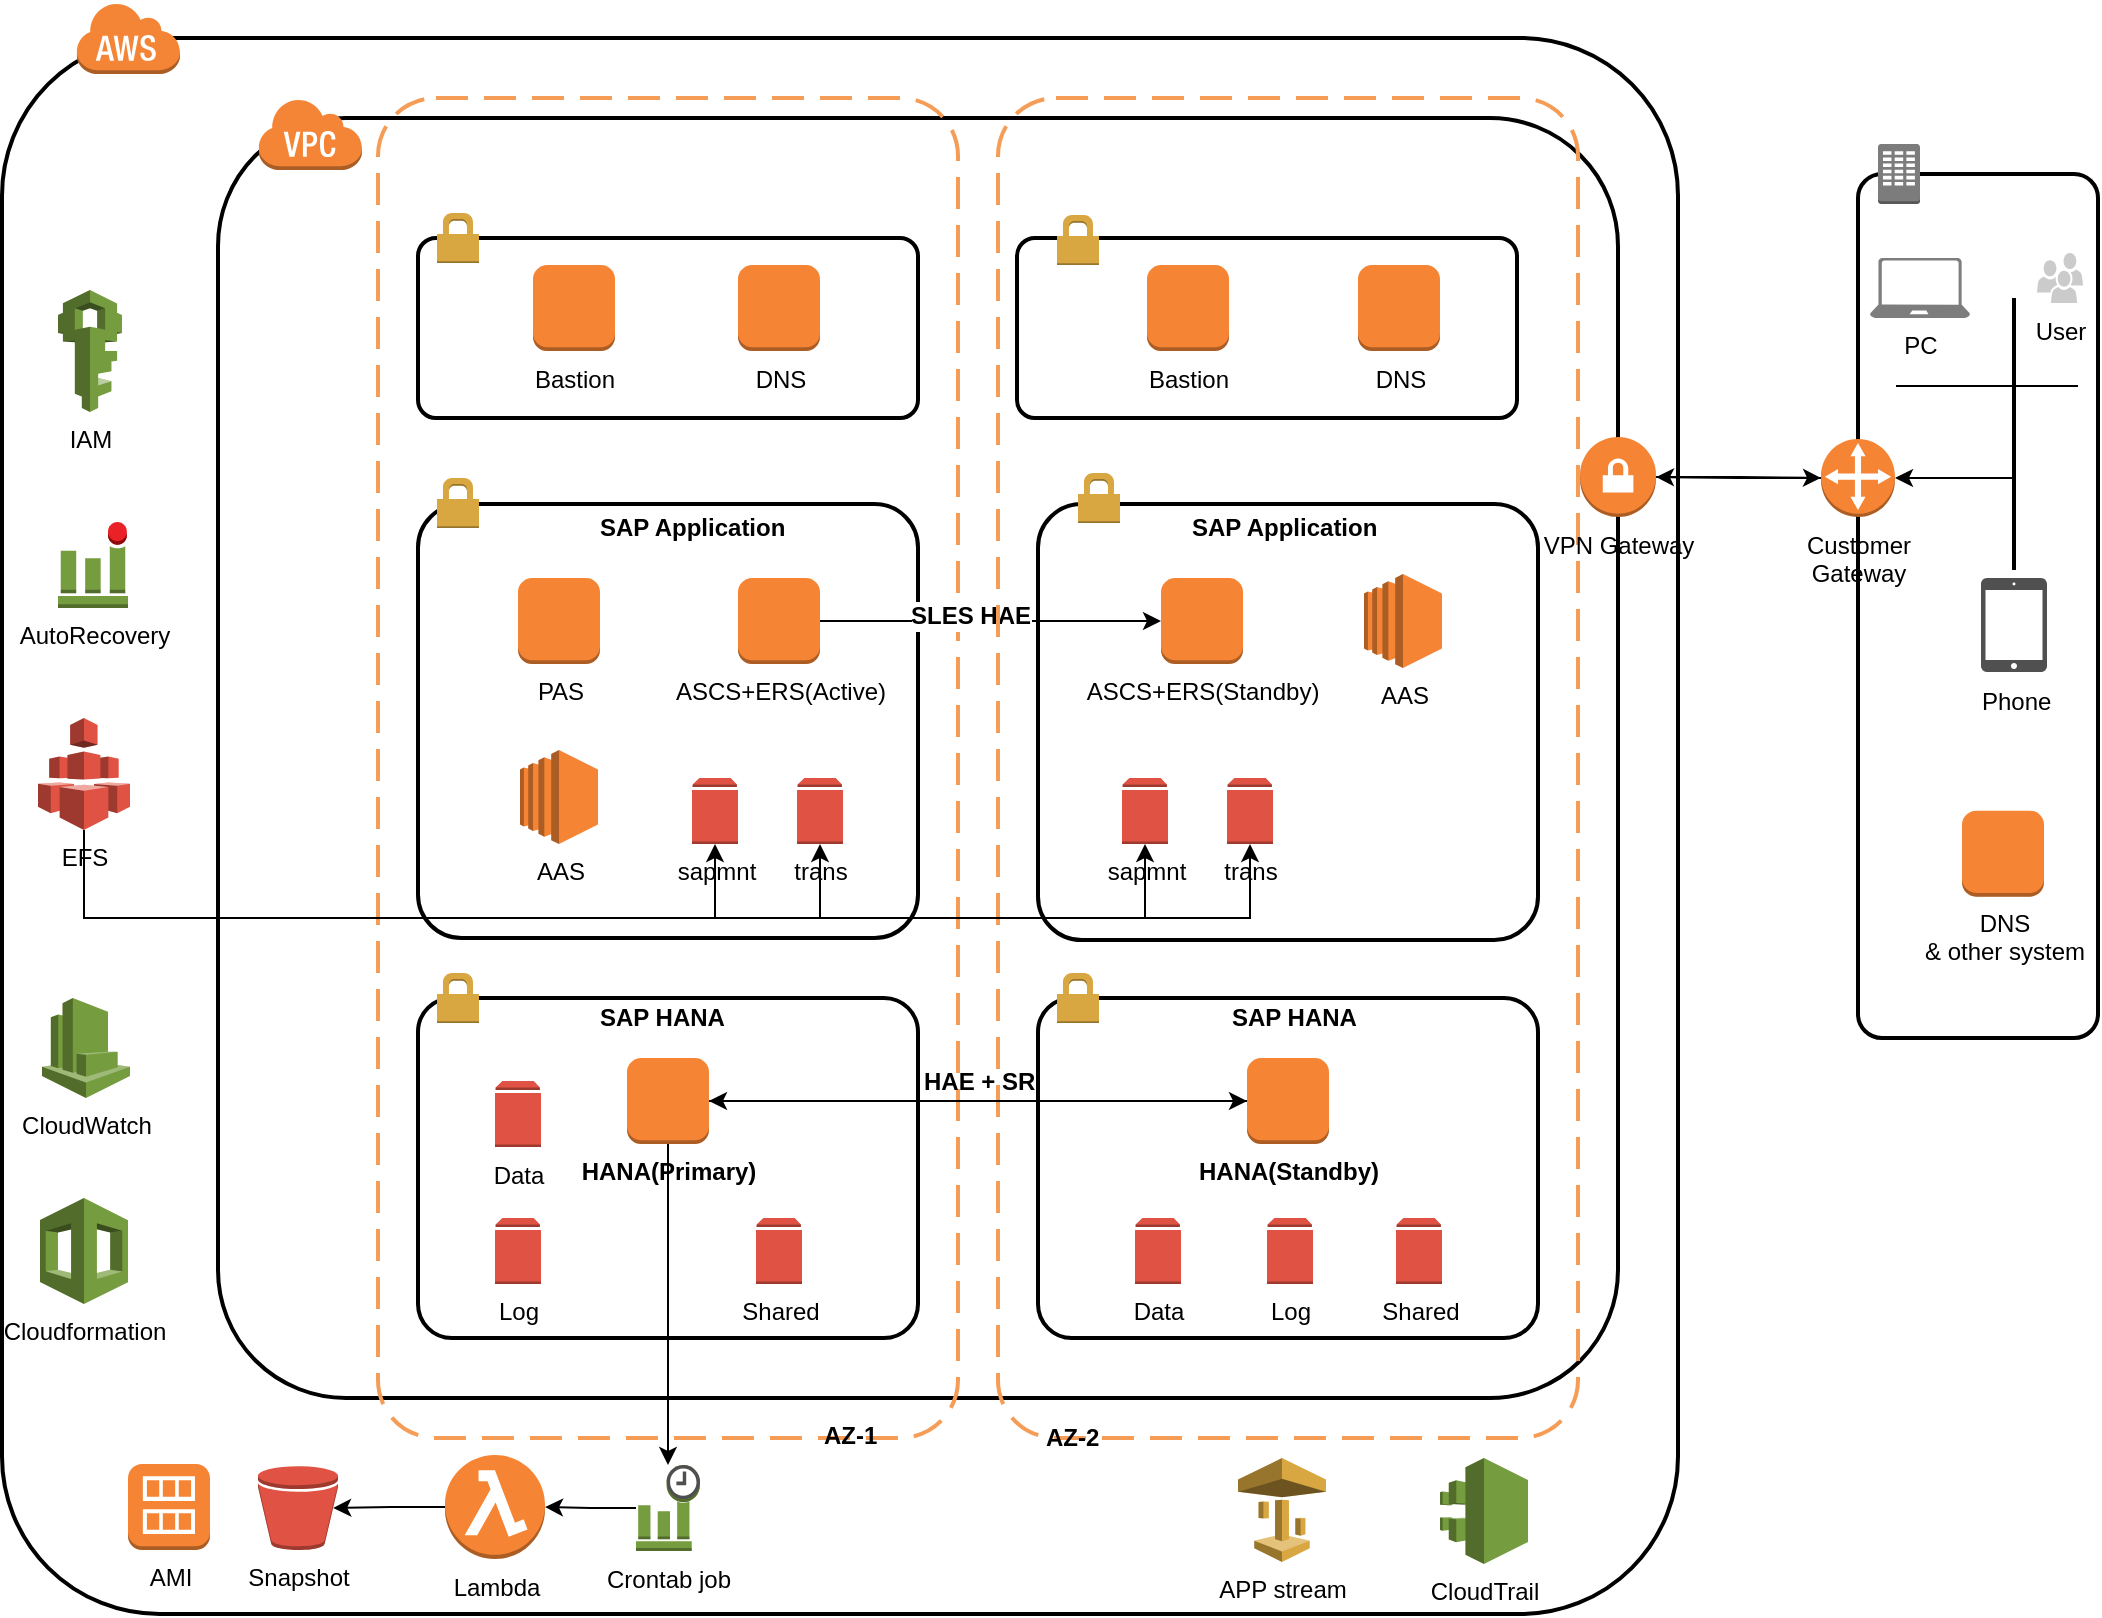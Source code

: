 <mxfile version="10.6.0" type="github"><diagram id="dujDWgbNfHfGC5KUw_C7" name="Page-1"><mxGraphModel dx="994" dy="427" grid="1" gridSize="10" guides="1" tooltips="1" connect="1" arrows="1" fold="1" page="1" pageScale="1" pageWidth="850" pageHeight="1100" math="0" shadow="0"><root><mxCell id="0"/><mxCell id="1" parent="0"/><mxCell id="T2yMUUpejcBu5jPSwRHJ-1" value="" style="rounded=1;arcSize=10;dashed=0;strokeColor=#000000;fillColor=none;gradientColor=none;strokeWidth=2;" parent="1" vertex="1"><mxGeometry x="102" y="180" width="838" height="788" as="geometry"/></mxCell><mxCell id="T2yMUUpejcBu5jPSwRHJ-2" value="" style="dashed=0;html=1;shape=mxgraph.aws3.cloud;fillColor=#F58536;gradientColor=none;dashed=0;" parent="1" vertex="1"><mxGeometry x="139" y="162" width="52" height="36" as="geometry"/></mxCell><mxCell id="T2yMUUpejcBu5jPSwRHJ-6" value="" style="rounded=1;arcSize=10;dashed=0;strokeColor=#000000;fillColor=none;gradientColor=none;strokeWidth=2;" parent="1" vertex="1"><mxGeometry x="210" y="220" width="700" height="640" as="geometry"/></mxCell><mxCell id="T2yMUUpejcBu5jPSwRHJ-7" value="" style="dashed=0;html=1;shape=mxgraph.aws3.virtual_private_cloud;fillColor=#F58536;gradientColor=none;dashed=0;" parent="1" vertex="1"><mxGeometry x="230" y="210" width="52" height="36" as="geometry"/></mxCell><mxCell id="T2yMUUpejcBu5jPSwRHJ-8" value="" style="rounded=1;arcSize=10;dashed=1;strokeColor=#F59D56;fillColor=none;gradientColor=none;dashPattern=8 4;strokeWidth=2;" parent="1" vertex="1"><mxGeometry x="290" y="210" width="290" height="670" as="geometry"/></mxCell><mxCell id="T2yMUUpejcBu5jPSwRHJ-10" value="" style="rounded=1;arcSize=10;dashed=0;strokeColor=#000000;fillColor=none;gradientColor=none;strokeWidth=2;" parent="1" vertex="1"><mxGeometry x="310" y="280" width="250" height="90" as="geometry"/></mxCell><mxCell id="T2yMUUpejcBu5jPSwRHJ-11" value="" style="dashed=0;html=1;shape=mxgraph.aws3.permissions;fillColor=#D9A741;gradientColor=none;dashed=0;" parent="1" vertex="1"><mxGeometry x="319.5" y="267.5" width="21" height="25" as="geometry"/></mxCell><mxCell id="T2yMUUpejcBu5jPSwRHJ-12" value="" style="rounded=1;arcSize=10;dashed=0;strokeColor=#000000;fillColor=none;gradientColor=none;strokeWidth=2;" parent="1" vertex="1"><mxGeometry x="310" y="413" width="250" height="217" as="geometry"/></mxCell><mxCell id="T2yMUUpejcBu5jPSwRHJ-13" value="" style="dashed=0;html=1;shape=mxgraph.aws3.permissions;fillColor=#D9A741;gradientColor=none;dashed=0;" parent="1" vertex="1"><mxGeometry x="319.5" y="400" width="21" height="25" as="geometry"/></mxCell><mxCell id="T2yMUUpejcBu5jPSwRHJ-25" style="edgeStyle=orthogonalEdgeStyle;rounded=0;orthogonalLoop=1;jettySize=auto;html=1;entryX=0;entryY=0.5;entryDx=0;entryDy=0;entryPerimeter=0;" parent="1" source="T2yMUUpejcBu5jPSwRHJ-16" target="T2yMUUpejcBu5jPSwRHJ-23" edge="1"><mxGeometry relative="1" as="geometry"/></mxCell><mxCell id="T2yMUUpejcBu5jPSwRHJ-28" value="&lt;b&gt;SLES HAE&lt;/b&gt;" style="text;html=1;resizable=0;points=[];align=center;verticalAlign=middle;labelBackgroundColor=#ffffff;" parent="T2yMUUpejcBu5jPSwRHJ-25" vertex="1" connectable="0"><mxGeometry x="-0.006" y="11" relative="1" as="geometry"><mxPoint x="-10" y="8" as="offset"/></mxGeometry></mxCell><mxCell id="T2yMUUpejcBu5jPSwRHJ-16" value="ASCS+ERS(Active)" style="outlineConnect=0;dashed=0;verticalLabelPosition=bottom;verticalAlign=top;align=center;html=1;shape=mxgraph.aws3.instance;fillColor=#F58534;gradientColor=none;" parent="1" vertex="1"><mxGeometry x="470" y="450" width="41" height="43" as="geometry"/></mxCell><mxCell id="T2yMUUpejcBu5jPSwRHJ-17" value="PAS" style="outlineConnect=0;dashed=0;verticalLabelPosition=bottom;verticalAlign=top;align=center;html=1;shape=mxgraph.aws3.instance;fillColor=#F58534;gradientColor=none;" parent="1" vertex="1"><mxGeometry x="360" y="450" width="41" height="43" as="geometry"/></mxCell><mxCell id="T2yMUUpejcBu5jPSwRHJ-20" value="" style="rounded=1;arcSize=10;dashed=1;strokeColor=#F59D56;fillColor=none;gradientColor=none;dashPattern=8 4;strokeWidth=2;" parent="1" vertex="1"><mxGeometry x="600" y="210" width="290" height="670" as="geometry"/></mxCell><mxCell id="T2yMUUpejcBu5jPSwRHJ-21" value="" style="rounded=1;arcSize=10;dashed=0;strokeColor=#000000;fillColor=none;gradientColor=none;strokeWidth=2;" parent="1" vertex="1"><mxGeometry x="620" y="413" width="250" height="218" as="geometry"/></mxCell><mxCell id="T2yMUUpejcBu5jPSwRHJ-22" value="" style="dashed=0;html=1;shape=mxgraph.aws3.permissions;fillColor=#D9A741;gradientColor=none;dashed=0;" parent="1" vertex="1"><mxGeometry x="640" y="397.5" width="21" height="25" as="geometry"/></mxCell><mxCell id="T2yMUUpejcBu5jPSwRHJ-23" value="ASCS+ERS(Standby)" style="outlineConnect=0;dashed=0;verticalLabelPosition=bottom;verticalAlign=top;align=center;html=1;shape=mxgraph.aws3.instance;fillColor=#F58534;gradientColor=none;" parent="1" vertex="1"><mxGeometry x="681.5" y="450" width="41" height="43" as="geometry"/></mxCell><mxCell id="T2yMUUpejcBu5jPSwRHJ-26" value="sapmnt" style="outlineConnect=0;dashed=0;verticalLabelPosition=bottom;verticalAlign=top;align=center;html=1;shape=mxgraph.aws3.volume;fillColor=#E05243;gradientColor=none;" parent="1" vertex="1"><mxGeometry x="447" y="550" width="23" height="33" as="geometry"/></mxCell><mxCell id="T2yMUUpejcBu5jPSwRHJ-27" value="trans" style="outlineConnect=0;dashed=0;verticalLabelPosition=bottom;verticalAlign=top;align=center;html=1;shape=mxgraph.aws3.volume;fillColor=#E05243;gradientColor=none;" parent="1" vertex="1"><mxGeometry x="499.5" y="550" width="23" height="33" as="geometry"/></mxCell><mxCell id="T2yMUUpejcBu5jPSwRHJ-31" value="sapmnt" style="outlineConnect=0;dashed=0;verticalLabelPosition=bottom;verticalAlign=top;align=center;html=1;shape=mxgraph.aws3.volume;fillColor=#E05243;gradientColor=none;" parent="1" vertex="1"><mxGeometry x="662" y="550" width="23" height="33" as="geometry"/></mxCell><mxCell id="T2yMUUpejcBu5jPSwRHJ-32" value="trans" style="outlineConnect=0;dashed=0;verticalLabelPosition=bottom;verticalAlign=top;align=center;html=1;shape=mxgraph.aws3.volume;fillColor=#E05243;gradientColor=none;" parent="1" vertex="1"><mxGeometry x="714.5" y="550" width="23" height="33" as="geometry"/></mxCell><mxCell id="T2yMUUpejcBu5jPSwRHJ-35" value="" style="rounded=1;arcSize=10;dashed=0;strokeColor=#000000;fillColor=none;gradientColor=none;strokeWidth=2;" parent="1" vertex="1"><mxGeometry x="310" y="660" width="250" height="170" as="geometry"/></mxCell><mxCell id="T2yMUUpejcBu5jPSwRHJ-36" value="" style="dashed=0;html=1;shape=mxgraph.aws3.permissions;fillColor=#D9A741;gradientColor=none;dashed=0;" parent="1" vertex="1"><mxGeometry x="319.5" y="647.5" width="21" height="25" as="geometry"/></mxCell><mxCell id="T2yMUUpejcBu5jPSwRHJ-37" value="SAP Application" style="text;html=1;resizable=0;points=[];autosize=1;align=left;verticalAlign=top;spacingTop=-4;fontStyle=1" parent="1" vertex="1"><mxGeometry x="398.5" y="415" width="100" height="20" as="geometry"/></mxCell><mxCell id="T2yMUUpejcBu5jPSwRHJ-42" value="SAP Application" style="text;html=1;resizable=0;points=[];autosize=1;align=left;verticalAlign=top;spacingTop=-4;fontStyle=1" parent="1" vertex="1"><mxGeometry x="695" y="415" width="100" height="20" as="geometry"/></mxCell><mxCell id="T2yMUUpejcBu5jPSwRHJ-45" style="edgeStyle=orthogonalEdgeStyle;rounded=0;orthogonalLoop=1;jettySize=auto;html=1;entryX=0.5;entryY=1;entryDx=0;entryDy=0;entryPerimeter=0;" parent="1" source="T2yMUUpejcBu5jPSwRHJ-44" target="T2yMUUpejcBu5jPSwRHJ-26" edge="1"><mxGeometry relative="1" as="geometry"><Array as="points"><mxPoint x="143" y="620"/><mxPoint x="459" y="620"/></Array></mxGeometry></mxCell><mxCell id="T2yMUUpejcBu5jPSwRHJ-46" style="edgeStyle=orthogonalEdgeStyle;rounded=0;orthogonalLoop=1;jettySize=auto;html=1;entryX=0.5;entryY=1;entryDx=0;entryDy=0;entryPerimeter=0;" parent="1" source="T2yMUUpejcBu5jPSwRHJ-44" target="T2yMUUpejcBu5jPSwRHJ-27" edge="1"><mxGeometry relative="1" as="geometry"><Array as="points"><mxPoint x="143" y="620"/><mxPoint x="511" y="620"/></Array></mxGeometry></mxCell><mxCell id="T2yMUUpejcBu5jPSwRHJ-47" style="edgeStyle=orthogonalEdgeStyle;rounded=0;orthogonalLoop=1;jettySize=auto;html=1;entryX=0.5;entryY=1;entryDx=0;entryDy=0;entryPerimeter=0;" parent="1" source="T2yMUUpejcBu5jPSwRHJ-44" target="T2yMUUpejcBu5jPSwRHJ-31" edge="1"><mxGeometry relative="1" as="geometry"><Array as="points"><mxPoint x="143" y="620"/><mxPoint x="674" y="620"/></Array></mxGeometry></mxCell><mxCell id="T2yMUUpejcBu5jPSwRHJ-48" style="edgeStyle=orthogonalEdgeStyle;rounded=0;orthogonalLoop=1;jettySize=auto;html=1;entryX=0.5;entryY=1;entryDx=0;entryDy=0;entryPerimeter=0;" parent="1" source="T2yMUUpejcBu5jPSwRHJ-44" target="T2yMUUpejcBu5jPSwRHJ-32" edge="1"><mxGeometry relative="1" as="geometry"><Array as="points"><mxPoint x="143" y="620"/><mxPoint x="726" y="620"/></Array></mxGeometry></mxCell><mxCell id="T2yMUUpejcBu5jPSwRHJ-44" value="EFS" style="outlineConnect=0;dashed=0;verticalLabelPosition=bottom;verticalAlign=top;align=center;html=1;shape=mxgraph.aws3.efs;fillColor=#E05243;gradientColor=none;" parent="1" vertex="1"><mxGeometry x="120" y="520" width="46" height="56" as="geometry"/></mxCell><mxCell id="T2yMUUpejcBu5jPSwRHJ-55" style="edgeStyle=orthogonalEdgeStyle;rounded=0;orthogonalLoop=1;jettySize=auto;html=1;" parent="1" source="T2yMUUpejcBu5jPSwRHJ-50" target="T2yMUUpejcBu5jPSwRHJ-54" edge="1"><mxGeometry relative="1" as="geometry"/></mxCell><mxCell id="T2yMUUpejcBu5jPSwRHJ-72" style="edgeStyle=orthogonalEdgeStyle;rounded=0;orthogonalLoop=1;jettySize=auto;html=1;" parent="1" source="T2yMUUpejcBu5jPSwRHJ-50" target="T2yMUUpejcBu5jPSwRHJ-71" edge="1"><mxGeometry relative="1" as="geometry"/></mxCell><mxCell id="T2yMUUpejcBu5jPSwRHJ-50" value="&lt;b&gt;HANA(Primary)&lt;/b&gt;" style="outlineConnect=0;dashed=0;verticalLabelPosition=bottom;verticalAlign=top;align=center;html=1;shape=mxgraph.aws3.instance;fillColor=#F58534;gradientColor=none;" parent="1" vertex="1"><mxGeometry x="414.5" y="690" width="41" height="43" as="geometry"/></mxCell><mxCell id="T2yMUUpejcBu5jPSwRHJ-52" value="" style="rounded=1;arcSize=10;dashed=0;strokeColor=#000000;fillColor=none;gradientColor=none;strokeWidth=2;" parent="1" vertex="1"><mxGeometry x="620" y="660" width="250" height="170" as="geometry"/></mxCell><mxCell id="T2yMUUpejcBu5jPSwRHJ-53" value="" style="dashed=0;html=1;shape=mxgraph.aws3.permissions;fillColor=#D9A741;gradientColor=none;dashed=0;" parent="1" vertex="1"><mxGeometry x="629.5" y="647.5" width="21" height="25" as="geometry"/></mxCell><mxCell id="T2yMUUpejcBu5jPSwRHJ-57" style="edgeStyle=orthogonalEdgeStyle;rounded=0;orthogonalLoop=1;jettySize=auto;html=1;" parent="1" source="T2yMUUpejcBu5jPSwRHJ-54" target="T2yMUUpejcBu5jPSwRHJ-50" edge="1"><mxGeometry relative="1" as="geometry"/></mxCell><mxCell id="T2yMUUpejcBu5jPSwRHJ-54" value="&lt;b&gt;HANA(Standby)&lt;/b&gt;" style="outlineConnect=0;dashed=0;verticalLabelPosition=bottom;verticalAlign=top;align=center;html=1;shape=mxgraph.aws3.instance;fillColor=#F58534;gradientColor=none;" parent="1" vertex="1"><mxGeometry x="724.5" y="690" width="41" height="43" as="geometry"/></mxCell><mxCell id="T2yMUUpejcBu5jPSwRHJ-56" value="HAE +&amp;nbsp;SR" style="text;html=1;resizable=0;points=[];autosize=1;align=left;verticalAlign=top;spacingTop=-4;fontStyle=1" parent="1" vertex="1"><mxGeometry x="561" y="691.5" width="70" height="20" as="geometry"/></mxCell><mxCell id="T2yMUUpejcBu5jPSwRHJ-58" value="Data" style="outlineConnect=0;dashed=0;verticalLabelPosition=bottom;verticalAlign=top;align=center;html=1;shape=mxgraph.aws3.volume;fillColor=#E05243;gradientColor=none;" parent="1" vertex="1"><mxGeometry x="348.5" y="701.5" width="23" height="33" as="geometry"/></mxCell><mxCell id="T2yMUUpejcBu5jPSwRHJ-59" value="Log" style="outlineConnect=0;dashed=0;verticalLabelPosition=bottom;verticalAlign=top;align=center;html=1;shape=mxgraph.aws3.volume;fillColor=#E05243;gradientColor=none;" parent="1" vertex="1"><mxGeometry x="348.5" y="770" width="23" height="33" as="geometry"/></mxCell><mxCell id="T2yMUUpejcBu5jPSwRHJ-60" value="Shared" style="outlineConnect=0;dashed=0;verticalLabelPosition=bottom;verticalAlign=top;align=center;html=1;shape=mxgraph.aws3.volume;fillColor=#E05243;gradientColor=none;" parent="1" vertex="1"><mxGeometry x="479" y="770" width="23" height="33" as="geometry"/></mxCell><mxCell id="T2yMUUpejcBu5jPSwRHJ-61" value="Data" style="outlineConnect=0;dashed=0;verticalLabelPosition=bottom;verticalAlign=top;align=center;html=1;shape=mxgraph.aws3.volume;fillColor=#E05243;gradientColor=none;" parent="1" vertex="1"><mxGeometry x="668.5" y="770" width="23" height="33" as="geometry"/></mxCell><mxCell id="T2yMUUpejcBu5jPSwRHJ-62" value="Log" style="outlineConnect=0;dashed=0;verticalLabelPosition=bottom;verticalAlign=top;align=center;html=1;shape=mxgraph.aws3.volume;fillColor=#E05243;gradientColor=none;" parent="1" vertex="1"><mxGeometry x="734.5" y="770" width="23" height="33" as="geometry"/></mxCell><mxCell id="T2yMUUpejcBu5jPSwRHJ-63" value="Shared" style="outlineConnect=0;dashed=0;verticalLabelPosition=bottom;verticalAlign=top;align=center;html=1;shape=mxgraph.aws3.volume;fillColor=#E05243;gradientColor=none;" parent="1" vertex="1"><mxGeometry x="799" y="770" width="23" height="33" as="geometry"/></mxCell><mxCell id="T2yMUUpejcBu5jPSwRHJ-64" value="CloudWatch" style="outlineConnect=0;dashed=0;verticalLabelPosition=bottom;verticalAlign=top;align=center;html=1;shape=mxgraph.aws3.cloudwatch;fillColor=#759C3E;gradientColor=none;" parent="1" vertex="1"><mxGeometry x="122" y="660" width="44" height="50" as="geometry"/></mxCell><mxCell id="T2yMUUpejcBu5jPSwRHJ-65" value="Cloudformation" style="outlineConnect=0;dashed=0;verticalLabelPosition=bottom;verticalAlign=top;align=center;html=1;shape=mxgraph.aws3.cloudformation;fillColor=#759C3E;gradientColor=none;" parent="1" vertex="1"><mxGeometry x="121" y="760" width="44" height="53" as="geometry"/></mxCell><mxCell id="T2yMUUpejcBu5jPSwRHJ-66" value="IAM" style="outlineConnect=0;dashed=0;verticalLabelPosition=bottom;verticalAlign=top;align=center;html=1;shape=mxgraph.aws3.iam;fillColor=#759C3E;gradientColor=none;" parent="1" vertex="1"><mxGeometry x="130" y="306" width="32" height="61" as="geometry"/></mxCell><mxCell id="T2yMUUpejcBu5jPSwRHJ-67" value="CloudTrail" style="outlineConnect=0;dashed=0;verticalLabelPosition=bottom;verticalAlign=top;align=center;html=1;shape=mxgraph.aws3.cloudtrail;fillColor=#759C3E;gradientColor=none;" parent="1" vertex="1"><mxGeometry x="821" y="890" width="44" height="53" as="geometry"/></mxCell><mxCell id="T2yMUUpejcBu5jPSwRHJ-68" value="AutoRecovery" style="outlineConnect=0;dashed=0;verticalLabelPosition=bottom;verticalAlign=top;align=center;html=1;shape=mxgraph.aws3.alarm;fillColor=#759C3E;gradientColor=none;" parent="1" vertex="1"><mxGeometry x="130" y="422" width="35" height="43" as="geometry"/></mxCell><mxCell id="T2yMUUpejcBu5jPSwRHJ-88" value="" style="edgeStyle=orthogonalEdgeStyle;rounded=0;orthogonalLoop=1;jettySize=auto;html=1;" parent="1" source="T2yMUUpejcBu5jPSwRHJ-71" target="T2yMUUpejcBu5jPSwRHJ-87" edge="1"><mxGeometry relative="1" as="geometry"/></mxCell><mxCell id="T2yMUUpejcBu5jPSwRHJ-71" value="Crontab job" style="outlineConnect=0;dashed=0;verticalLabelPosition=bottom;verticalAlign=top;align=center;html=1;shape=mxgraph.aws3.event_time_based;fillColor=#759C3E;gradientColor=none;" parent="1" vertex="1"><mxGeometry x="419" y="893.5" width="32" height="43" as="geometry"/></mxCell><mxCell id="T2yMUUpejcBu5jPSwRHJ-74" value="Snapshot" style="outlineConnect=0;dashed=0;verticalLabelPosition=bottom;verticalAlign=top;align=center;html=1;shape=mxgraph.aws3.bucket;fillColor=#E05243;gradientColor=none;" parent="1" vertex="1"><mxGeometry x="230" y="894" width="40" height="42" as="geometry"/></mxCell><mxCell id="T2yMUUpejcBu5jPSwRHJ-76" value="AMI" style="outlineConnect=0;dashed=0;verticalLabelPosition=bottom;verticalAlign=top;align=center;html=1;shape=mxgraph.aws3.ami;fillColor=#F58534;gradientColor=none;" parent="1" vertex="1"><mxGeometry x="165" y="893" width="41" height="43" as="geometry"/></mxCell><mxCell id="T2yMUUpejcBu5jPSwRHJ-78" value="Bastion" style="outlineConnect=0;dashed=0;verticalLabelPosition=bottom;verticalAlign=top;align=center;html=1;shape=mxgraph.aws3.instance;fillColor=#F58534;gradientColor=none;" parent="1" vertex="1"><mxGeometry x="367.5" y="293.5" width="41" height="43" as="geometry"/></mxCell><mxCell id="T2yMUUpejcBu5jPSwRHJ-79" value="DNS" style="outlineConnect=0;dashed=0;verticalLabelPosition=bottom;verticalAlign=top;align=center;html=1;shape=mxgraph.aws3.instance;fillColor=#F58534;gradientColor=none;" parent="1" vertex="1"><mxGeometry x="470" y="293.5" width="41" height="43" as="geometry"/></mxCell><mxCell id="T2yMUUpejcBu5jPSwRHJ-80" value="" style="rounded=1;arcSize=10;dashed=0;strokeColor=#000000;fillColor=none;gradientColor=none;strokeWidth=2;" parent="1" vertex="1"><mxGeometry x="609.5" y="280" width="250" height="90" as="geometry"/></mxCell><mxCell id="T2yMUUpejcBu5jPSwRHJ-81" value="" style="dashed=0;html=1;shape=mxgraph.aws3.permissions;fillColor=#D9A741;gradientColor=none;dashed=0;" parent="1" vertex="1"><mxGeometry x="629.5" y="268.5" width="21" height="25" as="geometry"/></mxCell><mxCell id="T2yMUUpejcBu5jPSwRHJ-82" value="Bastion" style="outlineConnect=0;dashed=0;verticalLabelPosition=bottom;verticalAlign=top;align=center;html=1;shape=mxgraph.aws3.instance;fillColor=#F58534;gradientColor=none;" parent="1" vertex="1"><mxGeometry x="674.5" y="293.5" width="41" height="43" as="geometry"/></mxCell><mxCell id="T2yMUUpejcBu5jPSwRHJ-83" value="DNS" style="outlineConnect=0;dashed=0;verticalLabelPosition=bottom;verticalAlign=top;align=center;html=1;shape=mxgraph.aws3.instance;fillColor=#F58534;gradientColor=none;" parent="1" vertex="1"><mxGeometry x="780" y="293.5" width="41" height="43" as="geometry"/></mxCell><mxCell id="T2yMUUpejcBu5jPSwRHJ-89" style="edgeStyle=orthogonalEdgeStyle;rounded=0;orthogonalLoop=1;jettySize=auto;html=1;entryX=0.94;entryY=0.5;entryDx=0;entryDy=0;entryPerimeter=0;" parent="1" source="T2yMUUpejcBu5jPSwRHJ-87" target="T2yMUUpejcBu5jPSwRHJ-74" edge="1"><mxGeometry relative="1" as="geometry"/></mxCell><mxCell id="T2yMUUpejcBu5jPSwRHJ-87" value="Lambda" style="outlineConnect=0;dashed=0;verticalLabelPosition=bottom;verticalAlign=top;align=center;html=1;shape=mxgraph.aws3.lambda_function;fillColor=#F58534;gradientColor=none;" parent="1" vertex="1"><mxGeometry x="323.5" y="888.5" width="50" height="52" as="geometry"/></mxCell><mxCell id="T2yMUUpejcBu5jPSwRHJ-90" value="AAS" style="outlineConnect=0;dashed=0;verticalLabelPosition=bottom;verticalAlign=top;align=center;html=1;shape=mxgraph.aws3.ec2;fillColor=#F58534;gradientColor=none;" parent="1" vertex="1"><mxGeometry x="783" y="448" width="39" height="47" as="geometry"/></mxCell><mxCell id="T2yMUUpejcBu5jPSwRHJ-91" value="AAS" style="outlineConnect=0;dashed=0;verticalLabelPosition=bottom;verticalAlign=top;align=center;html=1;shape=mxgraph.aws3.ec2;fillColor=#F58534;gradientColor=none;" parent="1" vertex="1"><mxGeometry x="361" y="536" width="39" height="47" as="geometry"/></mxCell><mxCell id="T2yMUUpejcBu5jPSwRHJ-107" style="edgeStyle=orthogonalEdgeStyle;rounded=0;orthogonalLoop=1;jettySize=auto;html=1;" parent="1" source="T2yMUUpejcBu5jPSwRHJ-93" target="T2yMUUpejcBu5jPSwRHJ-104" edge="1"><mxGeometry relative="1" as="geometry"/></mxCell><mxCell id="T2yMUUpejcBu5jPSwRHJ-93" value="VPN Gateway" style="outlineConnect=0;dashed=0;verticalLabelPosition=bottom;verticalAlign=top;align=center;html=1;shape=mxgraph.aws3.vpn_gateway;fillColor=#F58534;gradientColor=none;" parent="1" vertex="1"><mxGeometry x="891" y="379.5" width="38" height="40" as="geometry"/></mxCell><mxCell id="T2yMUUpejcBu5jPSwRHJ-94" value="" style="rounded=1;arcSize=10;dashed=0;strokeColor=#000000;fillColor=none;gradientColor=none;strokeWidth=2;" parent="1" vertex="1"><mxGeometry x="1030" y="248" width="120" height="432" as="geometry"/></mxCell><mxCell id="T2yMUUpejcBu5jPSwRHJ-95" value="" style="dashed=0;html=1;shape=mxgraph.aws3.corporate_data_center;fillColor=#7D7C7C;gradientColor=none;dashed=0;" parent="1" vertex="1"><mxGeometry x="1040" y="233" width="21" height="30" as="geometry"/></mxCell><mxCell id="T2yMUUpejcBu5jPSwRHJ-96" value="User" style="shadow=0;dashed=0;html=1;strokeColor=none;labelPosition=center;verticalLabelPosition=bottom;verticalAlign=top;outlineConnect=0;align=center;shape=mxgraph.office.users.users;fillColor=#CCCBCB;" parent="1" vertex="1"><mxGeometry x="1119.5" y="287.5" width="23" height="25" as="geometry"/></mxCell><mxCell id="T2yMUUpejcBu5jPSwRHJ-98" value="DNS&lt;br&gt;&amp;amp; other system&lt;br&gt;" style="outlineConnect=0;dashed=0;verticalLabelPosition=bottom;verticalAlign=top;align=center;html=1;shape=mxgraph.aws3.instance;fillColor=#F58534;gradientColor=none;" parent="1" vertex="1"><mxGeometry x="1082" y="566.333" width="41" height="43" as="geometry"/></mxCell><mxCell id="T2yMUUpejcBu5jPSwRHJ-103" value="" style="line;strokeWidth=2;direction=south;html=1;" parent="1" vertex="1"><mxGeometry x="1103" y="310" width="10" height="136" as="geometry"/></mxCell><mxCell id="T2yMUUpejcBu5jPSwRHJ-105" style="edgeStyle=orthogonalEdgeStyle;rounded=0;orthogonalLoop=1;jettySize=auto;html=1;entryX=1;entryY=0.5;entryDx=0;entryDy=0;entryPerimeter=0;" parent="1" source="T2yMUUpejcBu5jPSwRHJ-104" target="T2yMUUpejcBu5jPSwRHJ-93" edge="1"><mxGeometry relative="1" as="geometry"/></mxCell><mxCell id="T2yMUUpejcBu5jPSwRHJ-104" value="Customer&lt;br&gt;Gateway&lt;br&gt;" style="outlineConnect=0;dashed=0;verticalLabelPosition=bottom;verticalAlign=top;align=center;html=1;shape=mxgraph.aws3.customer_gateway;fillColor=#F58534;gradientColor=none;" parent="1" vertex="1"><mxGeometry x="1011.5" y="380.5" width="37" height="39" as="geometry"/></mxCell><mxCell id="T2yMUUpejcBu5jPSwRHJ-106" value="" style="endArrow=classic;html=1;entryX=1;entryY=0.5;entryDx=0;entryDy=0;entryPerimeter=0;" parent="1" target="T2yMUUpejcBu5jPSwRHJ-104" edge="1"><mxGeometry width="50" height="50" relative="1" as="geometry"><mxPoint x="1107" y="400" as="sourcePoint"/><mxPoint x="1350" y="380" as="targetPoint"/></mxGeometry></mxCell><mxCell id="ZqHbRb4Ksp36-fixO4kd-1" value="&lt;b&gt;AZ-1&lt;/b&gt;" style="text;html=1;resizable=0;points=[];autosize=1;align=left;verticalAlign=top;spacingTop=-4;" vertex="1" parent="1"><mxGeometry x="511" y="868.5" width="40" height="20" as="geometry"/></mxCell><mxCell id="ZqHbRb4Ksp36-fixO4kd-2" value="&lt;b&gt;AZ-2&lt;/b&gt;" style="text;html=1;resizable=0;points=[];autosize=1;align=left;verticalAlign=top;spacingTop=-4;" vertex="1" parent="1"><mxGeometry x="622" y="870" width="40" height="20" as="geometry"/></mxCell><mxCell id="ZqHbRb4Ksp36-fixO4kd-3" value="SAP HANA" style="text;html=1;resizable=0;points=[];autosize=1;align=left;verticalAlign=top;spacingTop=-4;fontStyle=1" vertex="1" parent="1"><mxGeometry x="399" y="660" width="80" height="20" as="geometry"/></mxCell><mxCell id="ZqHbRb4Ksp36-fixO4kd-4" value="SAP HANA" style="text;html=1;resizable=0;points=[];autosize=1;align=left;verticalAlign=top;spacingTop=-4;fontStyle=1" vertex="1" parent="1"><mxGeometry x="714.5" y="660" width="80" height="20" as="geometry"/></mxCell><mxCell id="ZqHbRb4Ksp36-fixO4kd-5" value="APP stream" style="outlineConnect=0;dashed=0;verticalLabelPosition=bottom;verticalAlign=top;align=center;html=1;shape=mxgraph.aws3.appstream;fillColor=#D9A741;gradientColor=none;" vertex="1" parent="1"><mxGeometry x="720" y="890" width="44" height="52" as="geometry"/></mxCell><mxCell id="ZqHbRb4Ksp36-fixO4kd-6" value="PC" style="shadow=0;dashed=0;html=1;strokeColor=none;labelPosition=center;verticalLabelPosition=bottom;verticalAlign=top;align=center;shape=mxgraph.azure.laptop;fillColor=#7D7D7D;" vertex="1" parent="1"><mxGeometry x="1036" y="290" width="50" height="30" as="geometry"/></mxCell><mxCell id="ZqHbRb4Ksp36-fixO4kd-7" value="" style="shadow=0;dashed=0;html=1;strokeColor=none;fillColor=#505050;labelPosition=center;verticalLabelPosition=bottom;verticalAlign=top;outlineConnect=0;align=center;shape=mxgraph.office.devices.ipad_mini;" vertex="1" parent="1"><mxGeometry x="1091.5" y="450" width="33" height="47" as="geometry"/></mxCell><mxCell id="ZqHbRb4Ksp36-fixO4kd-9" value="Phone&lt;br&gt;" style="text;html=1;resizable=0;points=[];autosize=1;align=left;verticalAlign=top;spacingTop=-4;" vertex="1" parent="1"><mxGeometry x="1090" y="502" width="50" height="20" as="geometry"/></mxCell><mxCell id="ZqHbRb4Ksp36-fixO4kd-10" value="" style="line;strokeWidth=1;fillColor=none;align=left;verticalAlign=middle;spacingTop=-1;spacingLeft=3;spacingRight=3;rotatable=0;labelPosition=right;points=[];portConstraint=eastwest;fontStyle=0" vertex="1" parent="1"><mxGeometry x="1049" y="350" width="91" height="8" as="geometry"/></mxCell></root></mxGraphModel></diagram></mxfile>